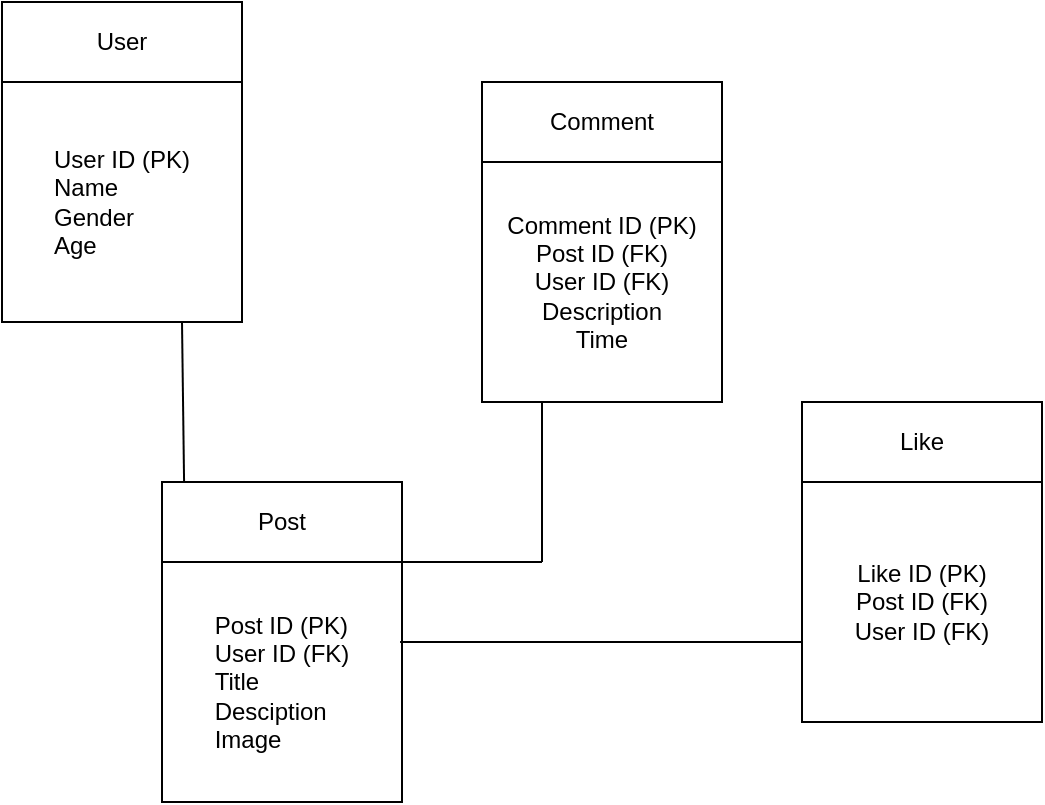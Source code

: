<mxfile version="24.9.0">
  <diagram name="Page-1" id="DHBpC3l7fBPcuPoM1qfk">
    <mxGraphModel dx="724" dy="587" grid="1" gridSize="10" guides="1" tooltips="1" connect="1" arrows="1" fold="1" page="1" pageScale="1" pageWidth="850" pageHeight="1100" math="0" shadow="0">
      <root>
        <mxCell id="0" />
        <mxCell id="1" parent="0" />
        <mxCell id="646gZCzMXCmpMYS0U0V--1" value="User" style="rounded=0;whiteSpace=wrap;html=1;align=center;" vertex="1" parent="1">
          <mxGeometry x="80" y="80" width="120" height="40" as="geometry" />
        </mxCell>
        <mxCell id="646gZCzMXCmpMYS0U0V--2" value="&lt;div style=&quot;text-align: justify;&quot;&gt;&lt;span style=&quot;background-color: initial;&quot;&gt;User ID (PK)&lt;/span&gt;&lt;/div&gt;&lt;div style=&quot;text-align: justify;&quot;&gt;Name&lt;/div&gt;&lt;div style=&quot;text-align: justify;&quot;&gt;Gender&lt;/div&gt;&lt;div style=&quot;text-align: justify;&quot;&gt;Age&lt;/div&gt;" style="whiteSpace=wrap;html=1;aspect=fixed;" vertex="1" parent="1">
          <mxGeometry x="80" y="120" width="120" height="120" as="geometry" />
        </mxCell>
        <mxCell id="646gZCzMXCmpMYS0U0V--3" value="&lt;div style=&quot;text-align: justify;&quot;&gt;&lt;span style=&quot;background-color: initial;&quot;&gt;Post&lt;/span&gt;&lt;/div&gt;" style="rounded=0;whiteSpace=wrap;html=1;align=center;" vertex="1" parent="1">
          <mxGeometry x="160" y="320" width="120" height="40" as="geometry" />
        </mxCell>
        <mxCell id="646gZCzMXCmpMYS0U0V--4" value="&lt;div style=&quot;text-align: justify;&quot;&gt;&lt;span style=&quot;background-color: initial;&quot;&gt;Post ID (PK)&lt;/span&gt;&lt;/div&gt;&lt;div style=&quot;text-align: justify;&quot;&gt;&lt;span style=&quot;background-color: initial;&quot;&gt;User ID (FK)&lt;/span&gt;&lt;/div&gt;&lt;div style=&quot;text-align: justify;&quot;&gt;&lt;span style=&quot;background-color: initial;&quot;&gt;Title&lt;/span&gt;&lt;/div&gt;&lt;div style=&quot;text-align: justify;&quot;&gt;Desciption&lt;/div&gt;&lt;div style=&quot;text-align: justify;&quot;&gt;Image&lt;/div&gt;" style="whiteSpace=wrap;html=1;aspect=fixed;align=center;" vertex="1" parent="1">
          <mxGeometry x="160" y="360" width="120" height="120" as="geometry" />
        </mxCell>
        <mxCell id="646gZCzMXCmpMYS0U0V--6" value="" style="endArrow=none;html=1;rounded=0;exitX=0.092;exitY=0;exitDx=0;exitDy=0;exitPerimeter=0;" edge="1" parent="1" source="646gZCzMXCmpMYS0U0V--3">
          <mxGeometry width="50" height="50" relative="1" as="geometry">
            <mxPoint x="170" y="310" as="sourcePoint" />
            <mxPoint x="170" y="240" as="targetPoint" />
            <Array as="points" />
          </mxGeometry>
        </mxCell>
        <mxCell id="646gZCzMXCmpMYS0U0V--7" value="Comment" style="rounded=0;whiteSpace=wrap;html=1;" vertex="1" parent="1">
          <mxGeometry x="320" y="120" width="120" height="40" as="geometry" />
        </mxCell>
        <mxCell id="646gZCzMXCmpMYS0U0V--11" value="" style="edgeStyle=orthogonalEdgeStyle;rounded=0;orthogonalLoop=1;jettySize=auto;html=1;" edge="1" parent="1" source="646gZCzMXCmpMYS0U0V--8" target="646gZCzMXCmpMYS0U0V--10">
          <mxGeometry relative="1" as="geometry" />
        </mxCell>
        <mxCell id="646gZCzMXCmpMYS0U0V--8" value="Like" style="rounded=0;whiteSpace=wrap;html=1;" vertex="1" parent="1">
          <mxGeometry x="480" y="280" width="120" height="40" as="geometry" />
        </mxCell>
        <mxCell id="646gZCzMXCmpMYS0U0V--9" value="Comment ID (PK)&lt;div&gt;&lt;span style=&quot;background-color: initial;&quot;&gt;Post ID (FK)&lt;/span&gt;&lt;div&gt;User ID (FK)&lt;/div&gt;&lt;div&gt;Description&lt;/div&gt;&lt;div&gt;Time&lt;/div&gt;&lt;/div&gt;" style="whiteSpace=wrap;html=1;aspect=fixed;" vertex="1" parent="1">
          <mxGeometry x="320" y="160" width="120" height="120" as="geometry" />
        </mxCell>
        <mxCell id="646gZCzMXCmpMYS0U0V--10" value="&lt;div&gt;Like ID (PK)&lt;/div&gt;&lt;div&gt;Post ID (FK)&lt;/div&gt;User ID (FK)" style="whiteSpace=wrap;html=1;aspect=fixed;" vertex="1" parent="1">
          <mxGeometry x="480" y="320" width="120" height="120" as="geometry" />
        </mxCell>
        <mxCell id="646gZCzMXCmpMYS0U0V--12" value="" style="endArrow=none;html=1;rounded=0;entryX=0.25;entryY=1;entryDx=0;entryDy=0;" edge="1" parent="1" target="646gZCzMXCmpMYS0U0V--9">
          <mxGeometry width="50" height="50" relative="1" as="geometry">
            <mxPoint x="350" y="360" as="sourcePoint" />
            <mxPoint x="330" y="290" as="targetPoint" />
          </mxGeometry>
        </mxCell>
        <mxCell id="646gZCzMXCmpMYS0U0V--13" value="" style="endArrow=none;html=1;rounded=0;exitX=1;exitY=0;exitDx=0;exitDy=0;" edge="1" parent="1" source="646gZCzMXCmpMYS0U0V--4">
          <mxGeometry width="50" height="50" relative="1" as="geometry">
            <mxPoint x="350" y="330" as="sourcePoint" />
            <mxPoint x="350" y="360" as="targetPoint" />
          </mxGeometry>
        </mxCell>
        <mxCell id="646gZCzMXCmpMYS0U0V--14" value="" style="endArrow=none;html=1;rounded=0;exitX=0.992;exitY=0.333;exitDx=0;exitDy=0;exitPerimeter=0;" edge="1" parent="1" source="646gZCzMXCmpMYS0U0V--4">
          <mxGeometry width="50" height="50" relative="1" as="geometry">
            <mxPoint x="350" y="330" as="sourcePoint" />
            <mxPoint x="480" y="400" as="targetPoint" />
          </mxGeometry>
        </mxCell>
      </root>
    </mxGraphModel>
  </diagram>
</mxfile>
